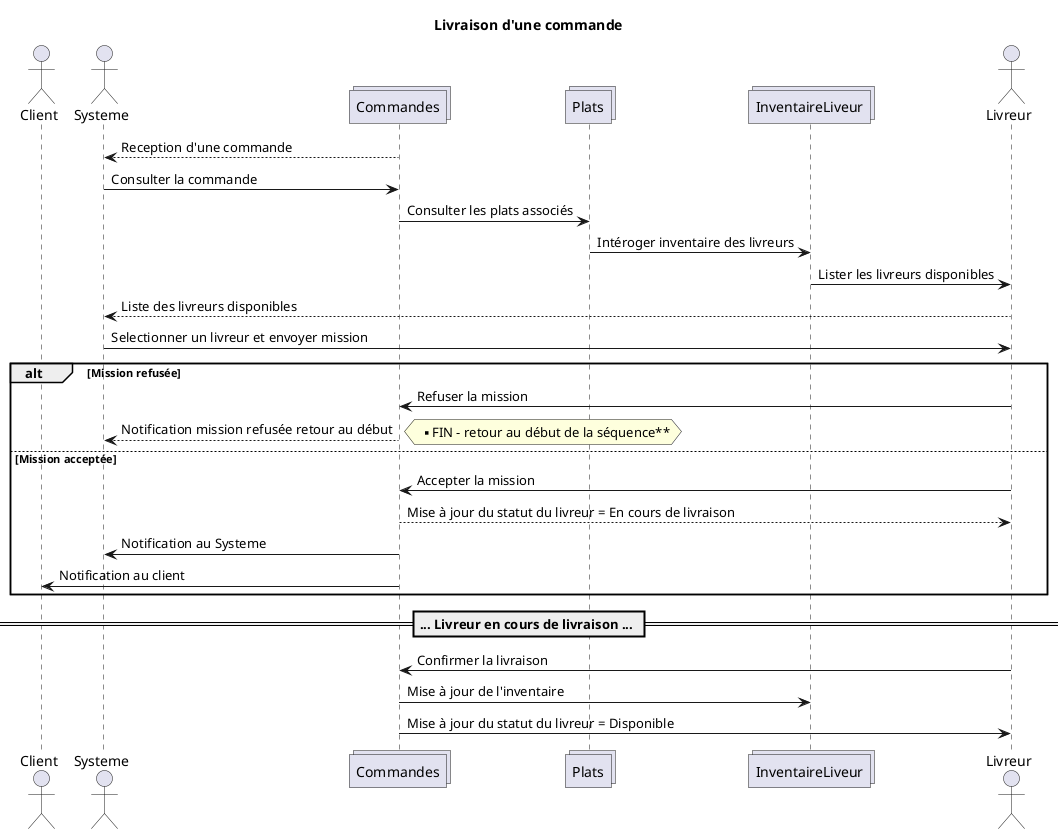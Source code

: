 @startuml
title Livraison d'une commande
actor Client
actor Systeme
collections Commandes 
collections Plats 
collections InventaireLiveur
actor Livreur
Commandes --> Systeme : Reception d'une commande
Systeme -> Commandes : Consulter la commande
Commandes -> Plats : Consulter les plats associés
Plats -> InventaireLiveur : Intéroger inventaire des livreurs
InventaireLiveur -> Livreur : Lister les livreurs disponibles
Livreur --> Systeme : Liste des livreurs disponibles
Systeme -> Livreur : Selectionner un livreur et envoyer mission
alt Mission refusée
Livreur -> Commandes : Refuser la mission
Commandes --> Systeme : Notification mission refusée retour au début
hnote right : ** FIN - retour au début de la séquence**
else Mission acceptée
Livreur -> Commandes : Accepter la mission
Commandes --> Livreur : Mise à jour du statut du livreur = En cours de livraison
Commandes -> Systeme : Notification au Systeme
Commandes -> Client : Notification au client
end
== ... Livreur en cours de livraison ... ==
Livreur -> Commandes : Confirmer la livraison
Commandes -> InventaireLiveur : Mise à jour de l'inventaire
Commandes -> Livreur : Mise à jour du statut du livreur = Disponible

@enduml